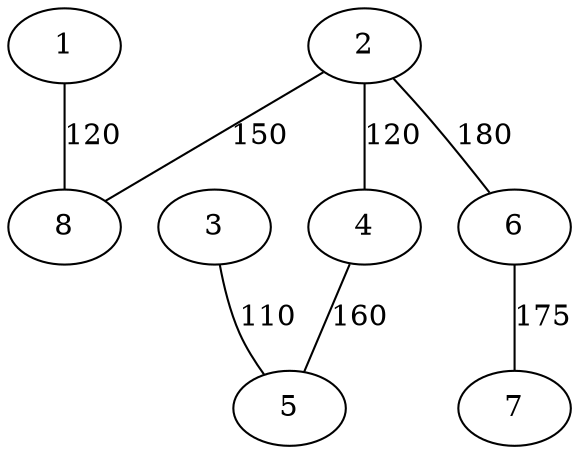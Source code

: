 graph G {
overlap=scalexy;
1;
2;
3;
4;
5;
6;
7;
8;
	 3 -- 5 [label="110"];
	 1 -- 8 [label="120"];
	 2 -- 4 [label="120"];
	 2 -- 8 [label="150"];
	 4 -- 5 [label="160"];
	 6 -- 7 [label="175"];
	 2 -- 6 [label="180"];
}
